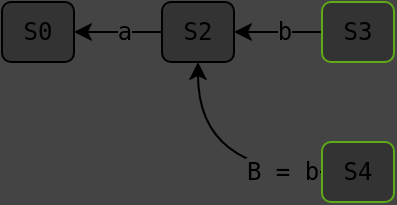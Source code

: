 <mxfile version="25.0.2">
  <diagram name="Page-1" id="PYJ2EbEZMSt3SerLNBYG">
    <mxGraphModel dx="1219" dy="1237" grid="1" gridSize="10" guides="1" tooltips="1" connect="1" arrows="1" fold="1" page="1" pageScale="1" pageWidth="827" pageHeight="1169" background="#444444" math="0" shadow="0">
      <root>
        <mxCell id="0" />
        <mxCell id="1" parent="0" />
        <mxCell id="hS7_LjZfpNOxfmpkIFcN-1" value="&lt;div style=&quot;&quot;&gt;S0&lt;/div&gt;" style="rounded=1;whiteSpace=wrap;html=1;fontFamily=monospace;align=center;spacing=7;verticalAlign=middle;spacingTop=0;fillColor=#333333;" parent="1" vertex="1">
          <mxGeometry x="10" y="10" width="36" height="30" as="geometry" />
        </mxCell>
        <mxCell id="AJydTl7aPhsoLI8RVH1J-3" style="edgeStyle=orthogonalEdgeStyle;rounded=0;orthogonalLoop=1;jettySize=auto;html=1;fontFamily=monospace;fontSize=12;fontColor=default;labelBackgroundColor=#444444;resizable=0;" parent="1" source="AJydTl7aPhsoLI8RVH1J-2" target="hS7_LjZfpNOxfmpkIFcN-1" edge="1">
          <mxGeometry relative="1" as="geometry" />
        </mxCell>
        <mxCell id="AJydTl7aPhsoLI8RVH1J-4" value="a" style="edgeLabel;html=1;align=center;verticalAlign=middle;resizable=0;points=[];rounded=0;strokeColor=default;spacing=10;fontFamily=monospace;fontSize=12;fontColor=default;labelBackgroundColor=#444444;fillColor=default;gradientColor=none;" parent="AJydTl7aPhsoLI8RVH1J-3" vertex="1" connectable="0">
          <mxGeometry x="-0.136" y="2" relative="1" as="geometry">
            <mxPoint y="-2" as="offset" />
          </mxGeometry>
        </mxCell>
        <mxCell id="AJydTl7aPhsoLI8RVH1J-2" value="&lt;div style=&quot;&quot;&gt;S2&lt;/div&gt;" style="rounded=1;whiteSpace=wrap;html=1;fontFamily=monospace;align=center;spacing=7;verticalAlign=middle;spacingTop=0;fillColor=#333333;strokeColor=default;fontSize=12;fontColor=default;" parent="1" vertex="1">
          <mxGeometry x="90" y="10" width="36" height="30" as="geometry" />
        </mxCell>
        <mxCell id="AJydTl7aPhsoLI8RVH1J-6" style="edgeStyle=orthogonalEdgeStyle;rounded=0;orthogonalLoop=1;jettySize=auto;html=1;fontFamily=monospace;fontSize=12;fontColor=default;labelBackgroundColor=#444444;resizable=0;" parent="1" source="AJydTl7aPhsoLI8RVH1J-5" target="AJydTl7aPhsoLI8RVH1J-2" edge="1">
          <mxGeometry relative="1" as="geometry" />
        </mxCell>
        <mxCell id="AJydTl7aPhsoLI8RVH1J-7" value="b" style="edgeLabel;html=1;align=center;verticalAlign=middle;resizable=0;points=[];rounded=0;strokeColor=default;spacing=10;fontFamily=monospace;fontSize=12;fontColor=default;labelBackgroundColor=#444444;fillColor=default;gradientColor=none;" parent="AJydTl7aPhsoLI8RVH1J-6" vertex="1" connectable="0">
          <mxGeometry x="-0.182" y="2" relative="1" as="geometry">
            <mxPoint x="-1" y="-2" as="offset" />
          </mxGeometry>
        </mxCell>
        <mxCell id="AJydTl7aPhsoLI8RVH1J-5" value="&lt;div style=&quot;&quot;&gt;S3&lt;/div&gt;" style="rounded=1;whiteSpace=wrap;html=1;fontFamily=monospace;align=center;spacing=7;verticalAlign=middle;spacingTop=0;fillColor=#333333;strokeColor=#60A917;fontSize=12;fontColor=default;" parent="1" vertex="1">
          <mxGeometry x="170" y="10" width="36" height="30" as="geometry" />
        </mxCell>
        <mxCell id="AJydTl7aPhsoLI8RVH1J-9" style="edgeStyle=orthogonalEdgeStyle;rounded=0;orthogonalLoop=1;jettySize=auto;html=1;fontFamily=monospace;fontSize=12;fontColor=default;labelBackgroundColor=#444444;resizable=0;curved=1;" parent="1" source="AJydTl7aPhsoLI8RVH1J-8" target="AJydTl7aPhsoLI8RVH1J-2" edge="1">
          <mxGeometry relative="1" as="geometry" />
        </mxCell>
        <mxCell id="AJydTl7aPhsoLI8RVH1J-10" value="B = b" style="edgeLabel;html=1;align=center;verticalAlign=middle;resizable=0;points=[];rounded=0;strokeColor=default;spacingTop=0;spacing=10;fontFamily=monospace;fontSize=12;fontColor=default;fillColor=default;labelBackgroundColor=#444444;gradientColor=none;" parent="AJydTl7aPhsoLI8RVH1J-9" vertex="1" connectable="0">
          <mxGeometry x="-0.197" y="-9" relative="1" as="geometry">
            <mxPoint x="27" y="9" as="offset" />
          </mxGeometry>
        </mxCell>
        <mxCell id="AJydTl7aPhsoLI8RVH1J-8" value="&lt;div style=&quot;&quot;&gt;S4&lt;/div&gt;" style="rounded=1;whiteSpace=wrap;html=1;fontFamily=monospace;align=center;spacing=7;verticalAlign=middle;spacingTop=0;fillColor=#333333;strokeColor=#60A917;fontSize=12;fontColor=default;" parent="1" vertex="1">
          <mxGeometry x="170" y="80" width="36" height="30" as="geometry" />
        </mxCell>
      </root>
    </mxGraphModel>
  </diagram>
</mxfile>
